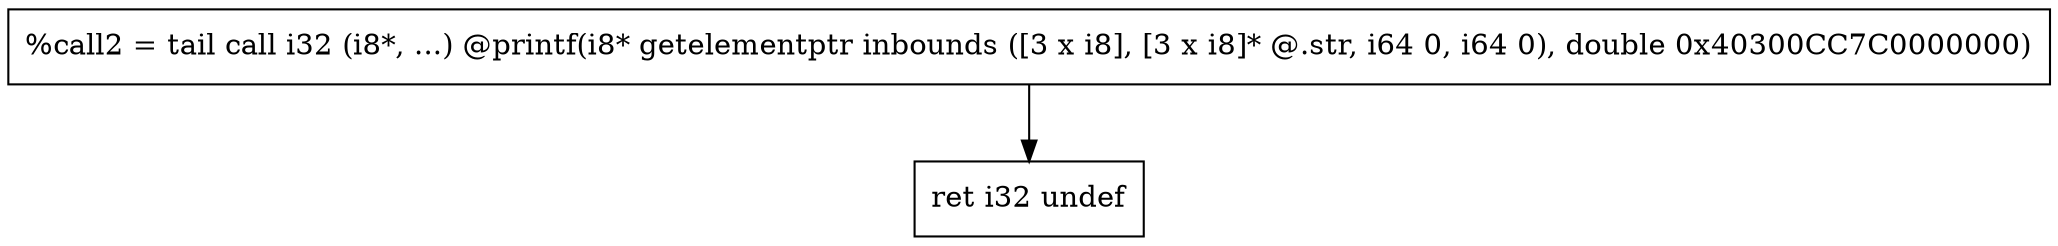 digraph "CDFG for'func' function" {
	Node0x5647cdea4228[shape=record, label="  %call2 = tail call i32 (i8*, ...) @printf(i8* getelementptr inbounds ([3 x i8], [3 x i8]* @.str, i64 0, i64 0), double 0x40300CC7C0000000)"]
	Node0x5647cdea4738[shape=record, label="  ret i32 undef"]
	Node0x5647cdea4228 -> Node0x5647cdea4738
edge [color=red]
}

